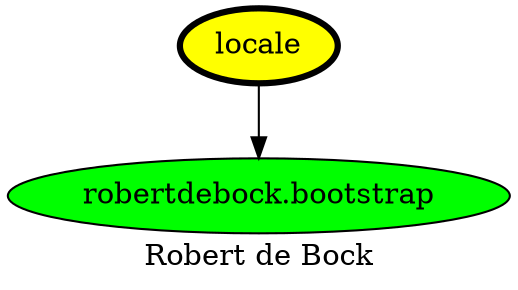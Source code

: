 digraph PhiloDilemma {
  label = "Robert de Bock" ;
  overlap=false
  {
    "locale" [fillcolor=yellow style=filled penwidth=3]
    "robertdebock.bootstrap" [fillcolor=green style=filled]
  }
  "locale" -> "robertdebock.bootstrap"
}
